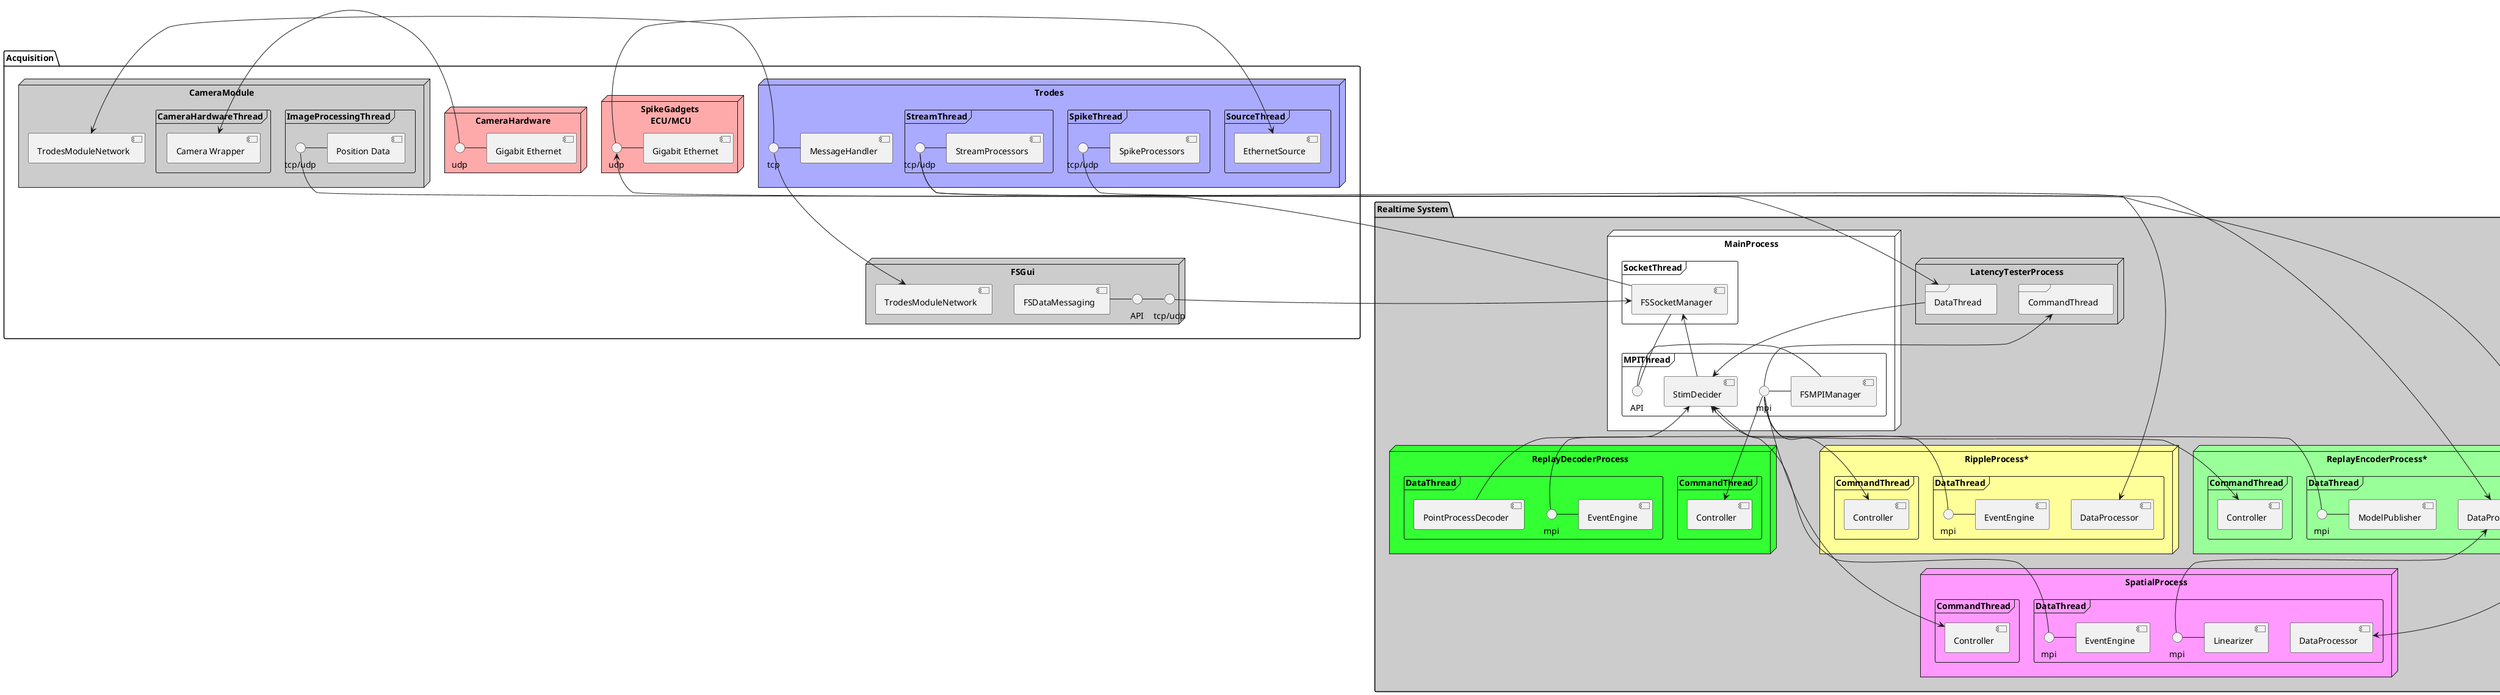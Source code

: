 @startuml

package "Acquisition" as sg_all {
node "SpikeGadgets\n ECU/MCU" as sg #FFAAAA {
    component [Gigabit Ethernet] as sg.gige
    interface udp as sg.udp
    sg.udp - sg.gige
}

node Trodes as trodes  #AAAAFF{
    component [MessageHandler] as trodes.messagehandler
    interface tcp as trodes.message_tcp
    trodes.message_tcp - trodes.messagehandler

    frame SourceThread {
        component [EthernetSource]
        EthernetSource <- sg.udp
    }

    frame StreamThread {
        component [StreamProcessors]
        interface "tcp/udp" as trodes.stream_socket
        trodes.stream_socket - StreamProcessors
    }

    frame SpikeThread {
        component [SpikeProcessors]
        interface "tcp/udp" as trodes.spike_socket
        trodes.spike_socket - SpikeProcessors
    }
}

node CameraHardware as camera_hardware #FFAAAA{
    [Gigabit Ethernet] as camera_hardware.gige
    () udp as camera_hardware.udp
    camera_hardware.udp - camera_hardware.gige
}

node CameraModule as camera #CCCCCC{
    component [TrodesModuleNetwork] as camera.trodesmodulenetwork
    camera.trodesmodulenetwork <- trodes.message_tcp

    frame ImageProcessingThread {
        component [Position Data] as camera.pos_data
        interface "tcp/udp" as camera.pos_socket
        camera.pos_socket - camera.pos_data
    }

    frame CameraHardwareThread {
        [Camera Wrapper] as camera.wrapper
        camera.wrapper <- camera_hardware.udp
    }
}

node FSGui as fsgui #CCCCCC{
    component [TrodesModuleNetwork] as fsgui.trodesmodulenetwork
    fsgui.trodesmodulenetwork <-up- trodes.message_tcp

    component [FSDataMessaging] as fsgui.fsdata_messaging
    interface "API" as fsgui.fsdata_api
    interface "tcp/udp" as fsgui.fsdata_message_socket
    fsgui.fsdata_messaging - fsgui.fsdata_api
    fsgui.fsdata_api - fsgui.fsdata_message_socket
}
}

package "Realtime System" as fsdata #CCCCCC{

    node MainProcess as fsdata.main #FFFFFF{

        frame SocketThread {
            [FSSocketManager] as fsdata.main.supervisor
        }

        frame MPIThread {
            [StimDecider] as fsdata.main.stim
            () mpi as fsdata.main.mpi
            () API as fsdata.main.api
            [FSMPIManager] as fsdata.main.mpimanager
            fsdata.main.api - fsdata.main.mpimanager
            fsdata.main.mpi - fsdata.main.mpimanager
        }

        fsdata.main.supervisor - fsdata.main.api

        fsdata.main.stim -up-> fsdata.main.supervisor
        fsdata.main.supervisor -up-> sg.udp
        fsdata.main.supervisor <-up- fsgui.fsdata_message_socket

    }

    node RippleProcess* as fsdata.ripple #FFFF99 {

        frame CommandThread as fsdata.ripple.commandthread {
            [Controller] as fsdata.ripple.controller
            fsdata.ripple.controller <-up- fsdata.main.mpi
        }

        frame DataThread as fsdata.ripple.datathread{
            [DataProcessor] as fsdata.ripple.data_processor
            fsdata.ripple.data_processor <-up- trodes.stream_socket

            [EventEngine] as fsdata.ripple.event
            () mpi as fsdata.ripple.mpi_event
            fsdata.ripple.mpi_event - fsdata.ripple.event
        }

    }

    node SpatialProcess as fsdata.spatial #FF99FF{
        frame CommandThread as fsdata.spatial.commandthread {
            [Controller] as fsdata.spatial.controller
            fsdata.spatial.controller <-up- fsdata.main.mpi
        }

        frame DataThread as fsdata.spatial.datathread {
            [DataProcessor] as fsdata.spatial.data_processor
            fsdata.spatial.data_processor <-up- camera.pos_socket

            [Linearizer] as fsdata.spatial.linear
            () mpi as fsdata.spatial.mpi_linear
            fsdata.spatial.mpi_linear - fsdata.spatial.linear

            [EventEngine] as fsdata.spatial.event
            () mpi as fsdata.spatial.mpi_event
            fsdata.spatial.mpi_event - fsdata.spatial.event
        }
    }

    node ReplayEncoderProcess* as fsdata.replay_encoder #99FF99{

        frame CommandThread as fsdata.replay_encoder.commandthread {
            [Controller] as fsdata.replay_encoder.controller
            fsdata.replay_encoder.controller <-up- fsdata.main.mpi
        }

        frame DataThread as fsdata.replay_encoder.datathread {
            [DataProcessor] as fsdata.replay_encoder.data_processor
            fsdata.replay_encoder.data_processor <-up- trodes.spike_socket
            fsdata.replay_encoder.data_processor <-- fsdata.spatial.mpi_linear

            [ModelPublisher] as fsdata.replay_encoder.model
            () mpi as fsdata.replay_encoder.mpi
            fsdata.replay_encoder.mpi - fsdata.replay_encoder.model
        }
    }

    node ReplayDecoderProcess as fsdata.replay_decoder #33FF33{

        frame CommandThread as fsdata.replay_decoder.commandthread {
            [Controller] as fsdata.replay_decoder.controller
            fsdata.replay_decoder.controller <-up- fsdata.main.mpi
        }

        frame DataThread as fsdata.replay_decoder.datathread {
            [PointProcessDecoder] as fsdata.replay_decoder.pp
            fsdata.replay_decoder.pp - fsdata.replay_encoder.mpi

            [EventEngine] as fsdata.replay_decoder.event
            () mpi as fsdata.replay_decoder.mpi_event
            fsdata.replay_decoder.mpi_event - fsdata.replay_decoder.event
        }
    }

    node LatencyTesterProcess as fsdata.latency_tester {
        frame CommandThread as fsdata.latency_tester.commandthread {
        }

        frame DataThread as fsdata.latency_tester.datathread {

        }

        fsdata.latency_tester.commandthread <-- fsdata.main.mpi
        fsdata.latency_tester.datathread <-- trodes.stream_socket
        fsdata.latency_tester.datathread --> fsdata.main.stim

    }

    fsdata.main.stim <-- fsdata.spatial.mpi_event
    fsdata.main.stim <-- fsdata.ripple.mpi_event
    fsdata.main.stim <-- fsdata.replay_decoder.mpi_event

}

@enduml